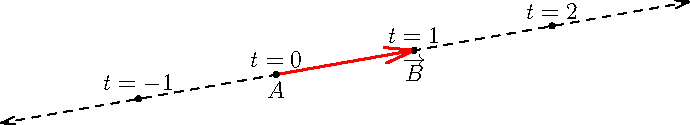 unitsize(3.5);
pair A, B, C, O, Ti, Tj;
O = (0,0);
C = 100*dir(10);
A = 40*dir(10);
B = 60*dir(10);
Ti = 80*dir(10);
Tj = 20*dir(10);
draw((O--C), dashed, Arrows(SimpleHead));
draw((A--B), red+linewidth(1), Arrow(SimpleHead));
dot(Tj); label("$t=-1$", Tj, N);
dot(A); label("$A$", A, S); label("$t=0$", A, N);
dot(B); label("$\overrightarrow{B}$", B, S); label("$t=1$", B, N);
dot(Ti); label("$t=2$", Ti, N);
